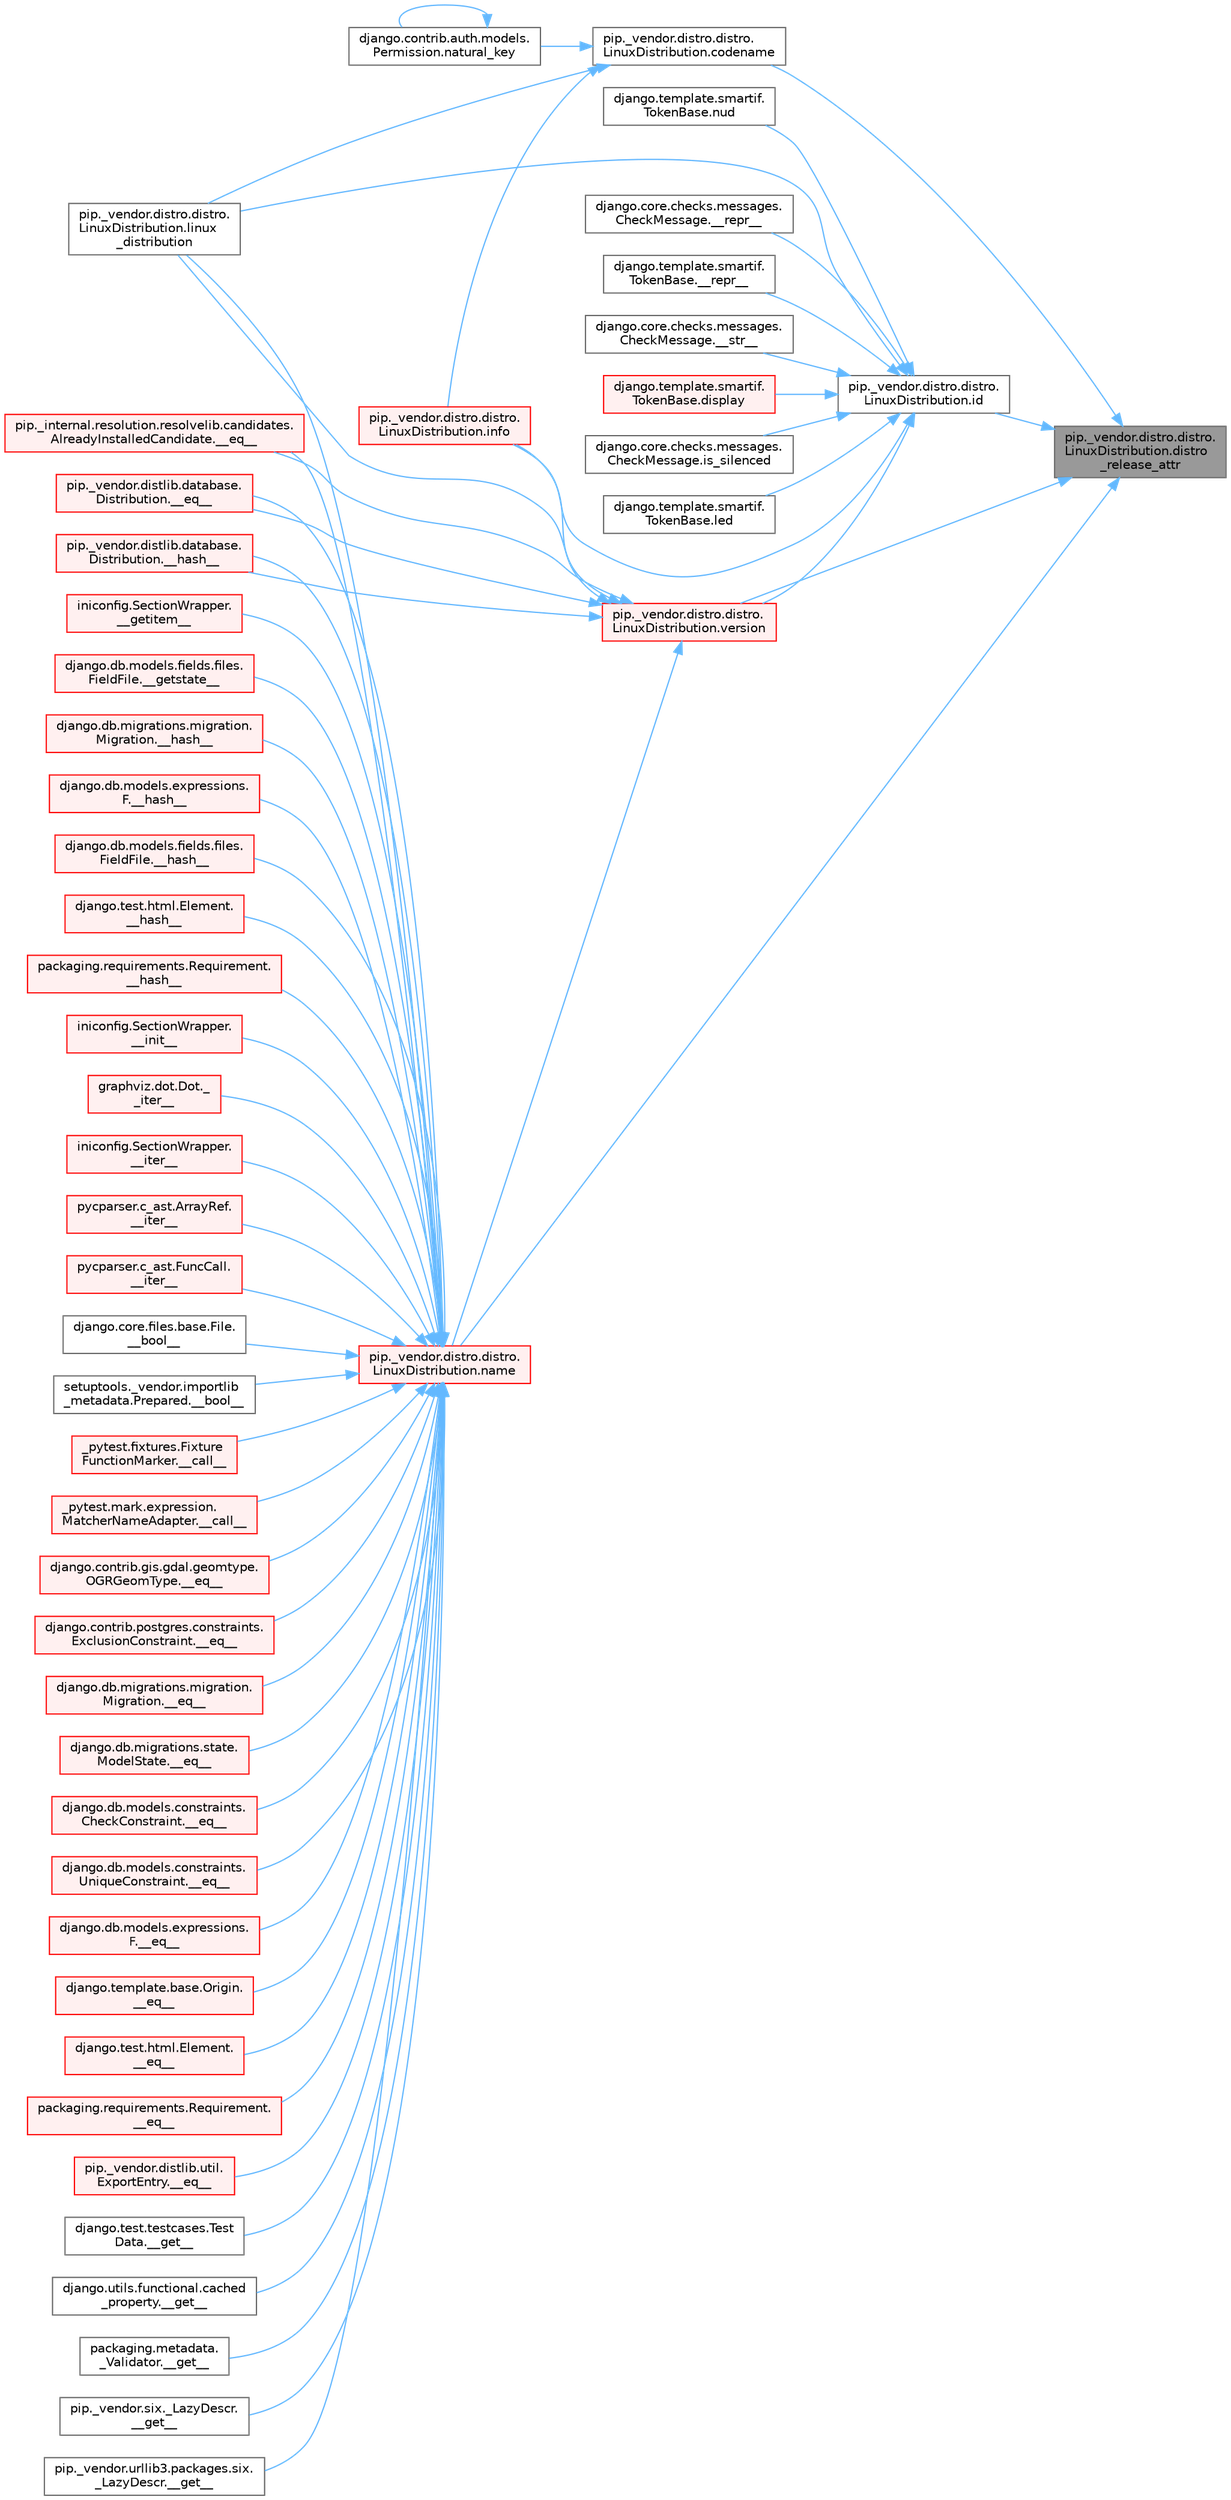 digraph "pip._vendor.distro.distro.LinuxDistribution.distro_release_attr"
{
 // LATEX_PDF_SIZE
  bgcolor="transparent";
  edge [fontname=Helvetica,fontsize=10,labelfontname=Helvetica,labelfontsize=10];
  node [fontname=Helvetica,fontsize=10,shape=box,height=0.2,width=0.4];
  rankdir="RL";
  Node1 [id="Node000001",label="pip._vendor.distro.distro.\lLinuxDistribution.distro\l_release_attr",height=0.2,width=0.4,color="gray40", fillcolor="grey60", style="filled", fontcolor="black",tooltip=" "];
  Node1 -> Node2 [id="edge1_Node000001_Node000002",dir="back",color="steelblue1",style="solid",tooltip=" "];
  Node2 [id="Node000002",label="pip._vendor.distro.distro.\lLinuxDistribution.codename",height=0.2,width=0.4,color="grey40", fillcolor="white", style="filled",URL="$classpip_1_1__vendor_1_1distro_1_1distro_1_1_linux_distribution.html#a0358d9d8b02ce55672f3571d2cb6cdc7",tooltip=" "];
  Node2 -> Node3 [id="edge2_Node000002_Node000003",dir="back",color="steelblue1",style="solid",tooltip=" "];
  Node3 [id="Node000003",label="pip._vendor.distro.distro.\lLinuxDistribution.info",height=0.2,width=0.4,color="red", fillcolor="#FFF0F0", style="filled",URL="$classpip_1_1__vendor_1_1distro_1_1distro_1_1_linux_distribution.html#a006af842ff29a5797a718d5b6f853c95",tooltip=" "];
  Node2 -> Node2327 [id="edge3_Node000002_Node002327",dir="back",color="steelblue1",style="solid",tooltip=" "];
  Node2327 [id="Node002327",label="pip._vendor.distro.distro.\lLinuxDistribution.linux\l_distribution",height=0.2,width=0.4,color="grey40", fillcolor="white", style="filled",URL="$classpip_1_1__vendor_1_1distro_1_1distro_1_1_linux_distribution.html#a3babc6762bf16e331f59bf3b90d820ee",tooltip=" "];
  Node2 -> Node3180 [id="edge4_Node000002_Node003180",dir="back",color="steelblue1",style="solid",tooltip=" "];
  Node3180 [id="Node003180",label="django.contrib.auth.models.\lPermission.natural_key",height=0.2,width=0.4,color="grey40", fillcolor="white", style="filled",URL="$classdjango_1_1contrib_1_1auth_1_1models_1_1_permission.html#aa4f5b06a57c99a3bd143564cb477c67a",tooltip=" "];
  Node3180 -> Node3180 [id="edge5_Node003180_Node003180",dir="back",color="steelblue1",style="solid",tooltip=" "];
  Node1 -> Node3181 [id="edge6_Node000001_Node003181",dir="back",color="steelblue1",style="solid",tooltip=" "];
  Node3181 [id="Node003181",label="pip._vendor.distro.distro.\lLinuxDistribution.id",height=0.2,width=0.4,color="grey40", fillcolor="white", style="filled",URL="$classpip_1_1__vendor_1_1distro_1_1distro_1_1_linux_distribution.html#aec57d97b3bd82778371db7afa1d5b877",tooltip=" "];
  Node3181 -> Node3182 [id="edge7_Node003181_Node003182",dir="back",color="steelblue1",style="solid",tooltip=" "];
  Node3182 [id="Node003182",label="django.core.checks.messages.\lCheckMessage.__repr__",height=0.2,width=0.4,color="grey40", fillcolor="white", style="filled",URL="$classdjango_1_1core_1_1checks_1_1messages_1_1_check_message.html#aacd437544c605df73955ce188f1ec16c",tooltip=" "];
  Node3181 -> Node3183 [id="edge8_Node003181_Node003183",dir="back",color="steelblue1",style="solid",tooltip=" "];
  Node3183 [id="Node003183",label="django.template.smartif.\lTokenBase.__repr__",height=0.2,width=0.4,color="grey40", fillcolor="white", style="filled",URL="$classdjango_1_1template_1_1smartif_1_1_token_base.html#a8ee61204df12d80d48cdb6e41f74b94c",tooltip=" "];
  Node3181 -> Node3184 [id="edge9_Node003181_Node003184",dir="back",color="steelblue1",style="solid",tooltip=" "];
  Node3184 [id="Node003184",label="django.core.checks.messages.\lCheckMessage.__str__",height=0.2,width=0.4,color="grey40", fillcolor="white", style="filled",URL="$classdjango_1_1core_1_1checks_1_1messages_1_1_check_message.html#a5a594547b767061367294e697ac8af32",tooltip=" "];
  Node3181 -> Node3185 [id="edge10_Node003181_Node003185",dir="back",color="steelblue1",style="solid",tooltip=" "];
  Node3185 [id="Node003185",label="django.template.smartif.\lTokenBase.display",height=0.2,width=0.4,color="red", fillcolor="#FFF0F0", style="filled",URL="$classdjango_1_1template_1_1smartif_1_1_token_base.html#af8ccd5b8a53d5f0cd5f3f3e853752070",tooltip=" "];
  Node3181 -> Node3 [id="edge11_Node003181_Node000003",dir="back",color="steelblue1",style="solid",tooltip=" "];
  Node3181 -> Node3186 [id="edge12_Node003181_Node003186",dir="back",color="steelblue1",style="solid",tooltip=" "];
  Node3186 [id="Node003186",label="django.core.checks.messages.\lCheckMessage.is_silenced",height=0.2,width=0.4,color="grey40", fillcolor="white", style="filled",URL="$classdjango_1_1core_1_1checks_1_1messages_1_1_check_message.html#a060352835bfe4fe7ba9558592c1cc04f",tooltip=" "];
  Node3181 -> Node3187 [id="edge13_Node003181_Node003187",dir="back",color="steelblue1",style="solid",tooltip=" "];
  Node3187 [id="Node003187",label="django.template.smartif.\lTokenBase.led",height=0.2,width=0.4,color="grey40", fillcolor="white", style="filled",URL="$classdjango_1_1template_1_1smartif_1_1_token_base.html#aa7547de5b3294682f4ce0a9abbb26756",tooltip=" "];
  Node3181 -> Node2327 [id="edge14_Node003181_Node002327",dir="back",color="steelblue1",style="solid",tooltip=" "];
  Node3181 -> Node3188 [id="edge15_Node003181_Node003188",dir="back",color="steelblue1",style="solid",tooltip=" "];
  Node3188 [id="Node003188",label="django.template.smartif.\lTokenBase.nud",height=0.2,width=0.4,color="grey40", fillcolor="white", style="filled",URL="$classdjango_1_1template_1_1smartif_1_1_token_base.html#ad1a7cd0a1aea26a6cc69c4973e1d7e76",tooltip=" "];
  Node3181 -> Node3189 [id="edge16_Node003181_Node003189",dir="back",color="steelblue1",style="solid",tooltip=" "];
  Node3189 [id="Node003189",label="pip._vendor.distro.distro.\lLinuxDistribution.version",height=0.2,width=0.4,color="red", fillcolor="#FFF0F0", style="filled",URL="$classpip_1_1__vendor_1_1distro_1_1distro_1_1_linux_distribution.html#a35f4d1557d49774f4cb5c3f52fca0676",tooltip=" "];
  Node3189 -> Node968 [id="edge17_Node003189_Node000968",dir="back",color="steelblue1",style="solid",tooltip=" "];
  Node968 [id="Node000968",label="pip._internal.resolution.resolvelib.candidates.\lAlreadyInstalledCandidate.__eq__",height=0.2,width=0.4,color="red", fillcolor="#FFF0F0", style="filled",URL="$classpip_1_1__internal_1_1resolution_1_1resolvelib_1_1candidates_1_1_already_installed_candidate.html#a94393be14236fb68b64ac2b9f1e89d53",tooltip=" "];
  Node3189 -> Node969 [id="edge18_Node003189_Node000969",dir="back",color="steelblue1",style="solid",tooltip=" "];
  Node969 [id="Node000969",label="pip._vendor.distlib.database.\lDistribution.__eq__",height=0.2,width=0.4,color="red", fillcolor="#FFF0F0", style="filled",URL="$classpip_1_1__vendor_1_1distlib_1_1database_1_1_distribution.html#aba7030b239fad6f8faac6fcb9bec27c2",tooltip=" "];
  Node3189 -> Node983 [id="edge19_Node003189_Node000983",dir="back",color="steelblue1",style="solid",tooltip=" "];
  Node983 [id="Node000983",label="pip._vendor.distlib.database.\lDistribution.__hash__",height=0.2,width=0.4,color="red", fillcolor="#FFF0F0", style="filled",URL="$classpip_1_1__vendor_1_1distlib_1_1database_1_1_distribution.html#af9d117c9909f8cbf07f12c723b145c3b",tooltip=" "];
  Node3189 -> Node3 [id="edge20_Node003189_Node000003",dir="back",color="steelblue1",style="solid",tooltip=" "];
  Node3189 -> Node2327 [id="edge21_Node003189_Node002327",dir="back",color="steelblue1",style="solid",tooltip=" "];
  Node3189 -> Node2843 [id="edge22_Node003189_Node002843",dir="back",color="steelblue1",style="solid",tooltip=" "];
  Node2843 [id="Node002843",label="pip._vendor.distro.distro.\lLinuxDistribution.name",height=0.2,width=0.4,color="red", fillcolor="#FFF0F0", style="filled",URL="$classpip_1_1__vendor_1_1distro_1_1distro_1_1_linux_distribution.html#a0f30009e5f86e89a27bd187e8a759e32",tooltip=" "];
  Node2843 -> Node957 [id="edge23_Node002843_Node000957",dir="back",color="steelblue1",style="solid",tooltip=" "];
  Node957 [id="Node000957",label="django.core.files.base.File.\l__bool__",height=0.2,width=0.4,color="grey40", fillcolor="white", style="filled",URL="$classdjango_1_1core_1_1files_1_1base_1_1_file.html#adf07dd46020c7160b2257d9e3da4bc43",tooltip=" "];
  Node2843 -> Node958 [id="edge24_Node002843_Node000958",dir="back",color="steelblue1",style="solid",tooltip=" "];
  Node958 [id="Node000958",label="setuptools._vendor.importlib\l_metadata.Prepared.__bool__",height=0.2,width=0.4,color="grey40", fillcolor="white", style="filled",URL="$classsetuptools_1_1__vendor_1_1importlib__metadata_1_1_prepared.html#a0395661b38fe11742f24c0482962b913",tooltip=" "];
  Node2843 -> Node959 [id="edge25_Node002843_Node000959",dir="back",color="steelblue1",style="solid",tooltip=" "];
  Node959 [id="Node000959",label="_pytest.fixtures.Fixture\lFunctionMarker.__call__",height=0.2,width=0.4,color="red", fillcolor="#FFF0F0", style="filled",URL="$class__pytest_1_1fixtures_1_1_fixture_function_marker.html#acc9c789cb8d19388b24d740159ba305d",tooltip=" "];
  Node2843 -> Node960 [id="edge26_Node002843_Node000960",dir="back",color="steelblue1",style="solid",tooltip=" "];
  Node960 [id="Node000960",label="_pytest.mark.expression.\lMatcherNameAdapter.__call__",height=0.2,width=0.4,color="red", fillcolor="#FFF0F0", style="filled",URL="$class__pytest_1_1mark_1_1expression_1_1_matcher_name_adapter.html#a7ecd7564e2e67d5ac026d25db1466389",tooltip=" "];
  Node2843 -> Node961 [id="edge27_Node002843_Node000961",dir="back",color="steelblue1",style="solid",tooltip=" "];
  Node961 [id="Node000961",label="django.contrib.gis.gdal.geomtype.\lOGRGeomType.__eq__",height=0.2,width=0.4,color="red", fillcolor="#FFF0F0", style="filled",URL="$classdjango_1_1contrib_1_1gis_1_1gdal_1_1geomtype_1_1_o_g_r_geom_type.html#a878253f899634c312b64add448108474",tooltip=" "];
  Node2843 -> Node483 [id="edge28_Node002843_Node000483",dir="back",color="steelblue1",style="solid",tooltip=" "];
  Node483 [id="Node000483",label="django.contrib.postgres.constraints.\lExclusionConstraint.__eq__",height=0.2,width=0.4,color="red", fillcolor="#FFF0F0", style="filled",URL="$classdjango_1_1contrib_1_1postgres_1_1constraints_1_1_exclusion_constraint.html#af496d048323e51177e1239475f9fe47c",tooltip=" "];
  Node2843 -> Node962 [id="edge29_Node002843_Node000962",dir="back",color="steelblue1",style="solid",tooltip=" "];
  Node962 [id="Node000962",label="django.db.migrations.migration.\lMigration.__eq__",height=0.2,width=0.4,color="red", fillcolor="#FFF0F0", style="filled",URL="$classdjango_1_1db_1_1migrations_1_1migration_1_1_migration.html#a0234090d18f01ee0a7a23b98a036ac79",tooltip=" "];
  Node2843 -> Node963 [id="edge30_Node002843_Node000963",dir="back",color="steelblue1",style="solid",tooltip=" "];
  Node963 [id="Node000963",label="django.db.migrations.state.\lModelState.__eq__",height=0.2,width=0.4,color="red", fillcolor="#FFF0F0", style="filled",URL="$classdjango_1_1db_1_1migrations_1_1state_1_1_model_state.html#ae338faa36574cfa53f86dac5ac80176d",tooltip=" "];
  Node2843 -> Node747 [id="edge31_Node002843_Node000747",dir="back",color="steelblue1",style="solid",tooltip=" "];
  Node747 [id="Node000747",label="django.db.models.constraints.\lCheckConstraint.__eq__",height=0.2,width=0.4,color="red", fillcolor="#FFF0F0", style="filled",URL="$classdjango_1_1db_1_1models_1_1constraints_1_1_check_constraint.html#a55875a553e53009967129f8b8a269475",tooltip=" "];
  Node2843 -> Node484 [id="edge32_Node002843_Node000484",dir="back",color="steelblue1",style="solid",tooltip=" "];
  Node484 [id="Node000484",label="django.db.models.constraints.\lUniqueConstraint.__eq__",height=0.2,width=0.4,color="red", fillcolor="#FFF0F0", style="filled",URL="$classdjango_1_1db_1_1models_1_1constraints_1_1_unique_constraint.html#a1a877e5c6def4673a480b3fd44e3ad19",tooltip=" "];
  Node2843 -> Node964 [id="edge33_Node002843_Node000964",dir="back",color="steelblue1",style="solid",tooltip=" "];
  Node964 [id="Node000964",label="django.db.models.expressions.\lF.__eq__",height=0.2,width=0.4,color="red", fillcolor="#FFF0F0", style="filled",URL="$classdjango_1_1db_1_1models_1_1expressions_1_1_f.html#ae5a4762383529ca2924f76683eede0d2",tooltip=" "];
  Node2843 -> Node965 [id="edge34_Node002843_Node000965",dir="back",color="steelblue1",style="solid",tooltip=" "];
  Node965 [id="Node000965",label="django.template.base.Origin.\l__eq__",height=0.2,width=0.4,color="red", fillcolor="#FFF0F0", style="filled",URL="$classdjango_1_1template_1_1base_1_1_origin.html#aceaf6f15e79a904eef75db1caa454d5c",tooltip=" "];
  Node2843 -> Node966 [id="edge35_Node002843_Node000966",dir="back",color="steelblue1",style="solid",tooltip=" "];
  Node966 [id="Node000966",label="django.test.html.Element.\l__eq__",height=0.2,width=0.4,color="red", fillcolor="#FFF0F0", style="filled",URL="$classdjango_1_1test_1_1html_1_1_element.html#a287e83f2ae4a6f13b9e00d7b70ee5d47",tooltip=" "];
  Node2843 -> Node967 [id="edge36_Node002843_Node000967",dir="back",color="steelblue1",style="solid",tooltip=" "];
  Node967 [id="Node000967",label="packaging.requirements.Requirement.\l__eq__",height=0.2,width=0.4,color="red", fillcolor="#FFF0F0", style="filled",URL="$classpackaging_1_1requirements_1_1_requirement.html#ae285c586a0e8b9e700b0f5f25e2c2671",tooltip=" "];
  Node2843 -> Node968 [id="edge37_Node002843_Node000968",dir="back",color="steelblue1",style="solid",tooltip=" "];
  Node2843 -> Node969 [id="edge38_Node002843_Node000969",dir="back",color="steelblue1",style="solid",tooltip=" "];
  Node2843 -> Node970 [id="edge39_Node002843_Node000970",dir="back",color="steelblue1",style="solid",tooltip=" "];
  Node970 [id="Node000970",label="pip._vendor.distlib.util.\lExportEntry.__eq__",height=0.2,width=0.4,color="red", fillcolor="#FFF0F0", style="filled",URL="$classpip_1_1__vendor_1_1distlib_1_1util_1_1_export_entry.html#a0fb0e6e2d6aa56973f97290b051c5709",tooltip=" "];
  Node2843 -> Node77 [id="edge40_Node002843_Node000077",dir="back",color="steelblue1",style="solid",tooltip=" "];
  Node77 [id="Node000077",label="django.test.testcases.Test\lData.__get__",height=0.2,width=0.4,color="grey40", fillcolor="white", style="filled",URL="$classdjango_1_1test_1_1testcases_1_1_test_data.html#a6b90c1a9262cf266d34b5e5faa257454",tooltip=" "];
  Node2843 -> Node971 [id="edge41_Node002843_Node000971",dir="back",color="steelblue1",style="solid",tooltip=" "];
  Node971 [id="Node000971",label="django.utils.functional.cached\l_property.__get__",height=0.2,width=0.4,color="grey40", fillcolor="white", style="filled",URL="$classdjango_1_1utils_1_1functional_1_1cached__property.html#aea06f0393fa1ebeb0e878b1df50e0ea6",tooltip=" "];
  Node2843 -> Node972 [id="edge42_Node002843_Node000972",dir="back",color="steelblue1",style="solid",tooltip=" "];
  Node972 [id="Node000972",label="packaging.metadata.\l_Validator.__get__",height=0.2,width=0.4,color="grey40", fillcolor="white", style="filled",URL="$classpackaging_1_1metadata_1_1___validator.html#aee57fdc6ee4e64af0551e761a2339d22",tooltip=" "];
  Node2843 -> Node973 [id="edge43_Node002843_Node000973",dir="back",color="steelblue1",style="solid",tooltip=" "];
  Node973 [id="Node000973",label="pip._vendor.six._LazyDescr.\l__get__",height=0.2,width=0.4,color="grey40", fillcolor="white", style="filled",URL="$classpip_1_1__vendor_1_1six_1_1___lazy_descr.html#aeb559285af794a2be524d8e532244a3e",tooltip=" "];
  Node2843 -> Node974 [id="edge44_Node002843_Node000974",dir="back",color="steelblue1",style="solid",tooltip=" "];
  Node974 [id="Node000974",label="pip._vendor.urllib3.packages.six.\l_LazyDescr.__get__",height=0.2,width=0.4,color="grey40", fillcolor="white", style="filled",URL="$classpip_1_1__vendor_1_1urllib3_1_1packages_1_1six_1_1___lazy_descr.html#a08ccd0501dd1c57d35df463db038355d",tooltip=" "];
  Node2843 -> Node975 [id="edge45_Node002843_Node000975",dir="back",color="steelblue1",style="solid",tooltip=" "];
  Node975 [id="Node000975",label="iniconfig.SectionWrapper.\l__getitem__",height=0.2,width=0.4,color="red", fillcolor="#FFF0F0", style="filled",URL="$classiniconfig_1_1_section_wrapper.html#a3fc976958f26ef38b05fa3a8e6df2a4e",tooltip=" "];
  Node2843 -> Node976 [id="edge46_Node002843_Node000976",dir="back",color="steelblue1",style="solid",tooltip=" "];
  Node976 [id="Node000976",label="django.db.models.fields.files.\lFieldFile.__getstate__",height=0.2,width=0.4,color="red", fillcolor="#FFF0F0", style="filled",URL="$classdjango_1_1db_1_1models_1_1fields_1_1files_1_1_field_file.html#abe72652d5f16633f345ef032fd8e3b5c",tooltip=" "];
  Node2843 -> Node978 [id="edge47_Node002843_Node000978",dir="back",color="steelblue1",style="solid",tooltip=" "];
  Node978 [id="Node000978",label="django.db.migrations.migration.\lMigration.__hash__",height=0.2,width=0.4,color="red", fillcolor="#FFF0F0", style="filled",URL="$classdjango_1_1db_1_1migrations_1_1migration_1_1_migration.html#aae8f7f62ce57be42f7b5af2e49edf919",tooltip=" "];
  Node2843 -> Node979 [id="edge48_Node002843_Node000979",dir="back",color="steelblue1",style="solid",tooltip=" "];
  Node979 [id="Node000979",label="django.db.models.expressions.\lF.__hash__",height=0.2,width=0.4,color="red", fillcolor="#FFF0F0", style="filled",URL="$classdjango_1_1db_1_1models_1_1expressions_1_1_f.html#a6431516addfd350b0b6ed0e51165f7c1",tooltip=" "];
  Node2843 -> Node980 [id="edge49_Node002843_Node000980",dir="back",color="steelblue1",style="solid",tooltip=" "];
  Node980 [id="Node000980",label="django.db.models.fields.files.\lFieldFile.__hash__",height=0.2,width=0.4,color="red", fillcolor="#FFF0F0", style="filled",URL="$classdjango_1_1db_1_1models_1_1fields_1_1files_1_1_field_file.html#a3d0916f2296d973216a37e30a933c401",tooltip=" "];
  Node2843 -> Node981 [id="edge50_Node002843_Node000981",dir="back",color="steelblue1",style="solid",tooltip=" "];
  Node981 [id="Node000981",label="django.test.html.Element.\l__hash__",height=0.2,width=0.4,color="red", fillcolor="#FFF0F0", style="filled",URL="$classdjango_1_1test_1_1html_1_1_element.html#a9e783fdad624f8860a95fe7662ea85f3",tooltip=" "];
  Node2843 -> Node982 [id="edge51_Node002843_Node000982",dir="back",color="steelblue1",style="solid",tooltip=" "];
  Node982 [id="Node000982",label="packaging.requirements.Requirement.\l__hash__",height=0.2,width=0.4,color="red", fillcolor="#FFF0F0", style="filled",URL="$classpackaging_1_1requirements_1_1_requirement.html#a69426ed6e3cc347033b3096195023bfc",tooltip=" "];
  Node2843 -> Node983 [id="edge52_Node002843_Node000983",dir="back",color="steelblue1",style="solid",tooltip=" "];
  Node2843 -> Node984 [id="edge53_Node002843_Node000984",dir="back",color="steelblue1",style="solid",tooltip=" "];
  Node984 [id="Node000984",label="iniconfig.SectionWrapper.\l__init__",height=0.2,width=0.4,color="red", fillcolor="#FFF0F0", style="filled",URL="$classiniconfig_1_1_section_wrapper.html#ac789fd178fa19b9e39994b6f79265620",tooltip=" "];
  Node2843 -> Node985 [id="edge54_Node002843_Node000985",dir="back",color="steelblue1",style="solid",tooltip=" "];
  Node985 [id="Node000985",label="graphviz.dot.Dot._\l_iter__",height=0.2,width=0.4,color="red", fillcolor="#FFF0F0", style="filled",URL="$classgraphviz_1_1dot_1_1_dot.html#ad581ae397ceb7e0bef9698433ce3a2a4",tooltip=" "];
  Node2843 -> Node986 [id="edge55_Node002843_Node000986",dir="back",color="steelblue1",style="solid",tooltip=" "];
  Node986 [id="Node000986",label="iniconfig.SectionWrapper.\l__iter__",height=0.2,width=0.4,color="red", fillcolor="#FFF0F0", style="filled",URL="$classiniconfig_1_1_section_wrapper.html#a7cd33b3569c0daafd76e11dcaf5bfdf2",tooltip=" "];
  Node2843 -> Node987 [id="edge56_Node002843_Node000987",dir="back",color="steelblue1",style="solid",tooltip=" "];
  Node987 [id="Node000987",label="pycparser.c_ast.ArrayRef.\l__iter__",height=0.2,width=0.4,color="red", fillcolor="#FFF0F0", style="filled",URL="$classpycparser_1_1c__ast_1_1_array_ref.html#a1a69033eb783e23c22da33fe4f791b6d",tooltip=" "];
  Node2843 -> Node988 [id="edge57_Node002843_Node000988",dir="back",color="steelblue1",style="solid",tooltip=" "];
  Node988 [id="Node000988",label="pycparser.c_ast.FuncCall.\l__iter__",height=0.2,width=0.4,color="red", fillcolor="#FFF0F0", style="filled",URL="$classpycparser_1_1c__ast_1_1_func_call.html#af6a1cc2e46c11f1e12f06f9e2de94fd5",tooltip=" "];
  Node2843 -> Node2327 [id="edge58_Node002843_Node002327",dir="back",color="steelblue1",style="solid",tooltip=" "];
  Node1 -> Node2843 [id="edge59_Node000001_Node002843",dir="back",color="steelblue1",style="solid",tooltip=" "];
  Node1 -> Node3189 [id="edge60_Node000001_Node003189",dir="back",color="steelblue1",style="solid",tooltip=" "];
}
